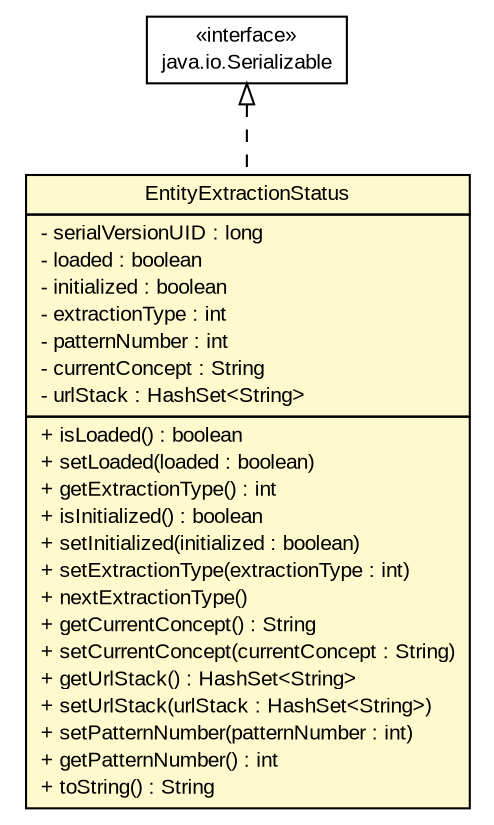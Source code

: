 #!/usr/local/bin/dot
#
# Class diagram 
# Generated by UMLGraph version 5.2 (http://www.umlgraph.org/)
#

digraph G {
	edge [fontname="arial",fontsize=10,labelfontname="arial",labelfontsize=10];
	node [fontname="arial",fontsize=10,shape=plaintext];
	nodesep=0.25;
	ranksep=0.5;
	// tud.iir.extraction.entity.EntityExtractionStatus
	c25775 [label=<<table title="tud.iir.extraction.entity.EntityExtractionStatus" border="0" cellborder="1" cellspacing="0" cellpadding="2" port="p" bgcolor="lemonChiffon" href="./EntityExtractionStatus.html">
		<tr><td><table border="0" cellspacing="0" cellpadding="1">
<tr><td align="center" balign="center"> EntityExtractionStatus </td></tr>
		</table></td></tr>
		<tr><td><table border="0" cellspacing="0" cellpadding="1">
<tr><td align="left" balign="left"> - serialVersionUID : long </td></tr>
<tr><td align="left" balign="left"> - loaded : boolean </td></tr>
<tr><td align="left" balign="left"> - initialized : boolean </td></tr>
<tr><td align="left" balign="left"> - extractionType : int </td></tr>
<tr><td align="left" balign="left"> - patternNumber : int </td></tr>
<tr><td align="left" balign="left"> - currentConcept : String </td></tr>
<tr><td align="left" balign="left"> - urlStack : HashSet&lt;String&gt; </td></tr>
		</table></td></tr>
		<tr><td><table border="0" cellspacing="0" cellpadding="1">
<tr><td align="left" balign="left"> + isLoaded() : boolean </td></tr>
<tr><td align="left" balign="left"> + setLoaded(loaded : boolean) </td></tr>
<tr><td align="left" balign="left"> + getExtractionType() : int </td></tr>
<tr><td align="left" balign="left"> + isInitialized() : boolean </td></tr>
<tr><td align="left" balign="left"> + setInitialized(initialized : boolean) </td></tr>
<tr><td align="left" balign="left"> + setExtractionType(extractionType : int) </td></tr>
<tr><td align="left" balign="left"> + nextExtractionType() </td></tr>
<tr><td align="left" balign="left"> + getCurrentConcept() : String </td></tr>
<tr><td align="left" balign="left"> + setCurrentConcept(currentConcept : String) </td></tr>
<tr><td align="left" balign="left"> + getUrlStack() : HashSet&lt;String&gt; </td></tr>
<tr><td align="left" balign="left"> + setUrlStack(urlStack : HashSet&lt;String&gt;) </td></tr>
<tr><td align="left" balign="left"> + setPatternNumber(patternNumber : int) </td></tr>
<tr><td align="left" balign="left"> + getPatternNumber() : int </td></tr>
<tr><td align="left" balign="left"> + toString() : String </td></tr>
		</table></td></tr>
		</table>>, fontname="arial", fontcolor="black", fontsize=10.0];
	//tud.iir.extraction.entity.EntityExtractionStatus implements java.io.Serializable
	c25921:p -> c25775:p [dir=back,arrowtail=empty,style=dashed];
	// java.io.Serializable
	c25921 [label=<<table title="java.io.Serializable" border="0" cellborder="1" cellspacing="0" cellpadding="2" port="p" href="http://java.sun.com/j2se/1.4.2/docs/api/java/io/Serializable.html">
		<tr><td><table border="0" cellspacing="0" cellpadding="1">
<tr><td align="center" balign="center"> &#171;interface&#187; </td></tr>
<tr><td align="center" balign="center"> java.io.Serializable </td></tr>
		</table></td></tr>
		</table>>, fontname="arial", fontcolor="black", fontsize=10.0];
}

